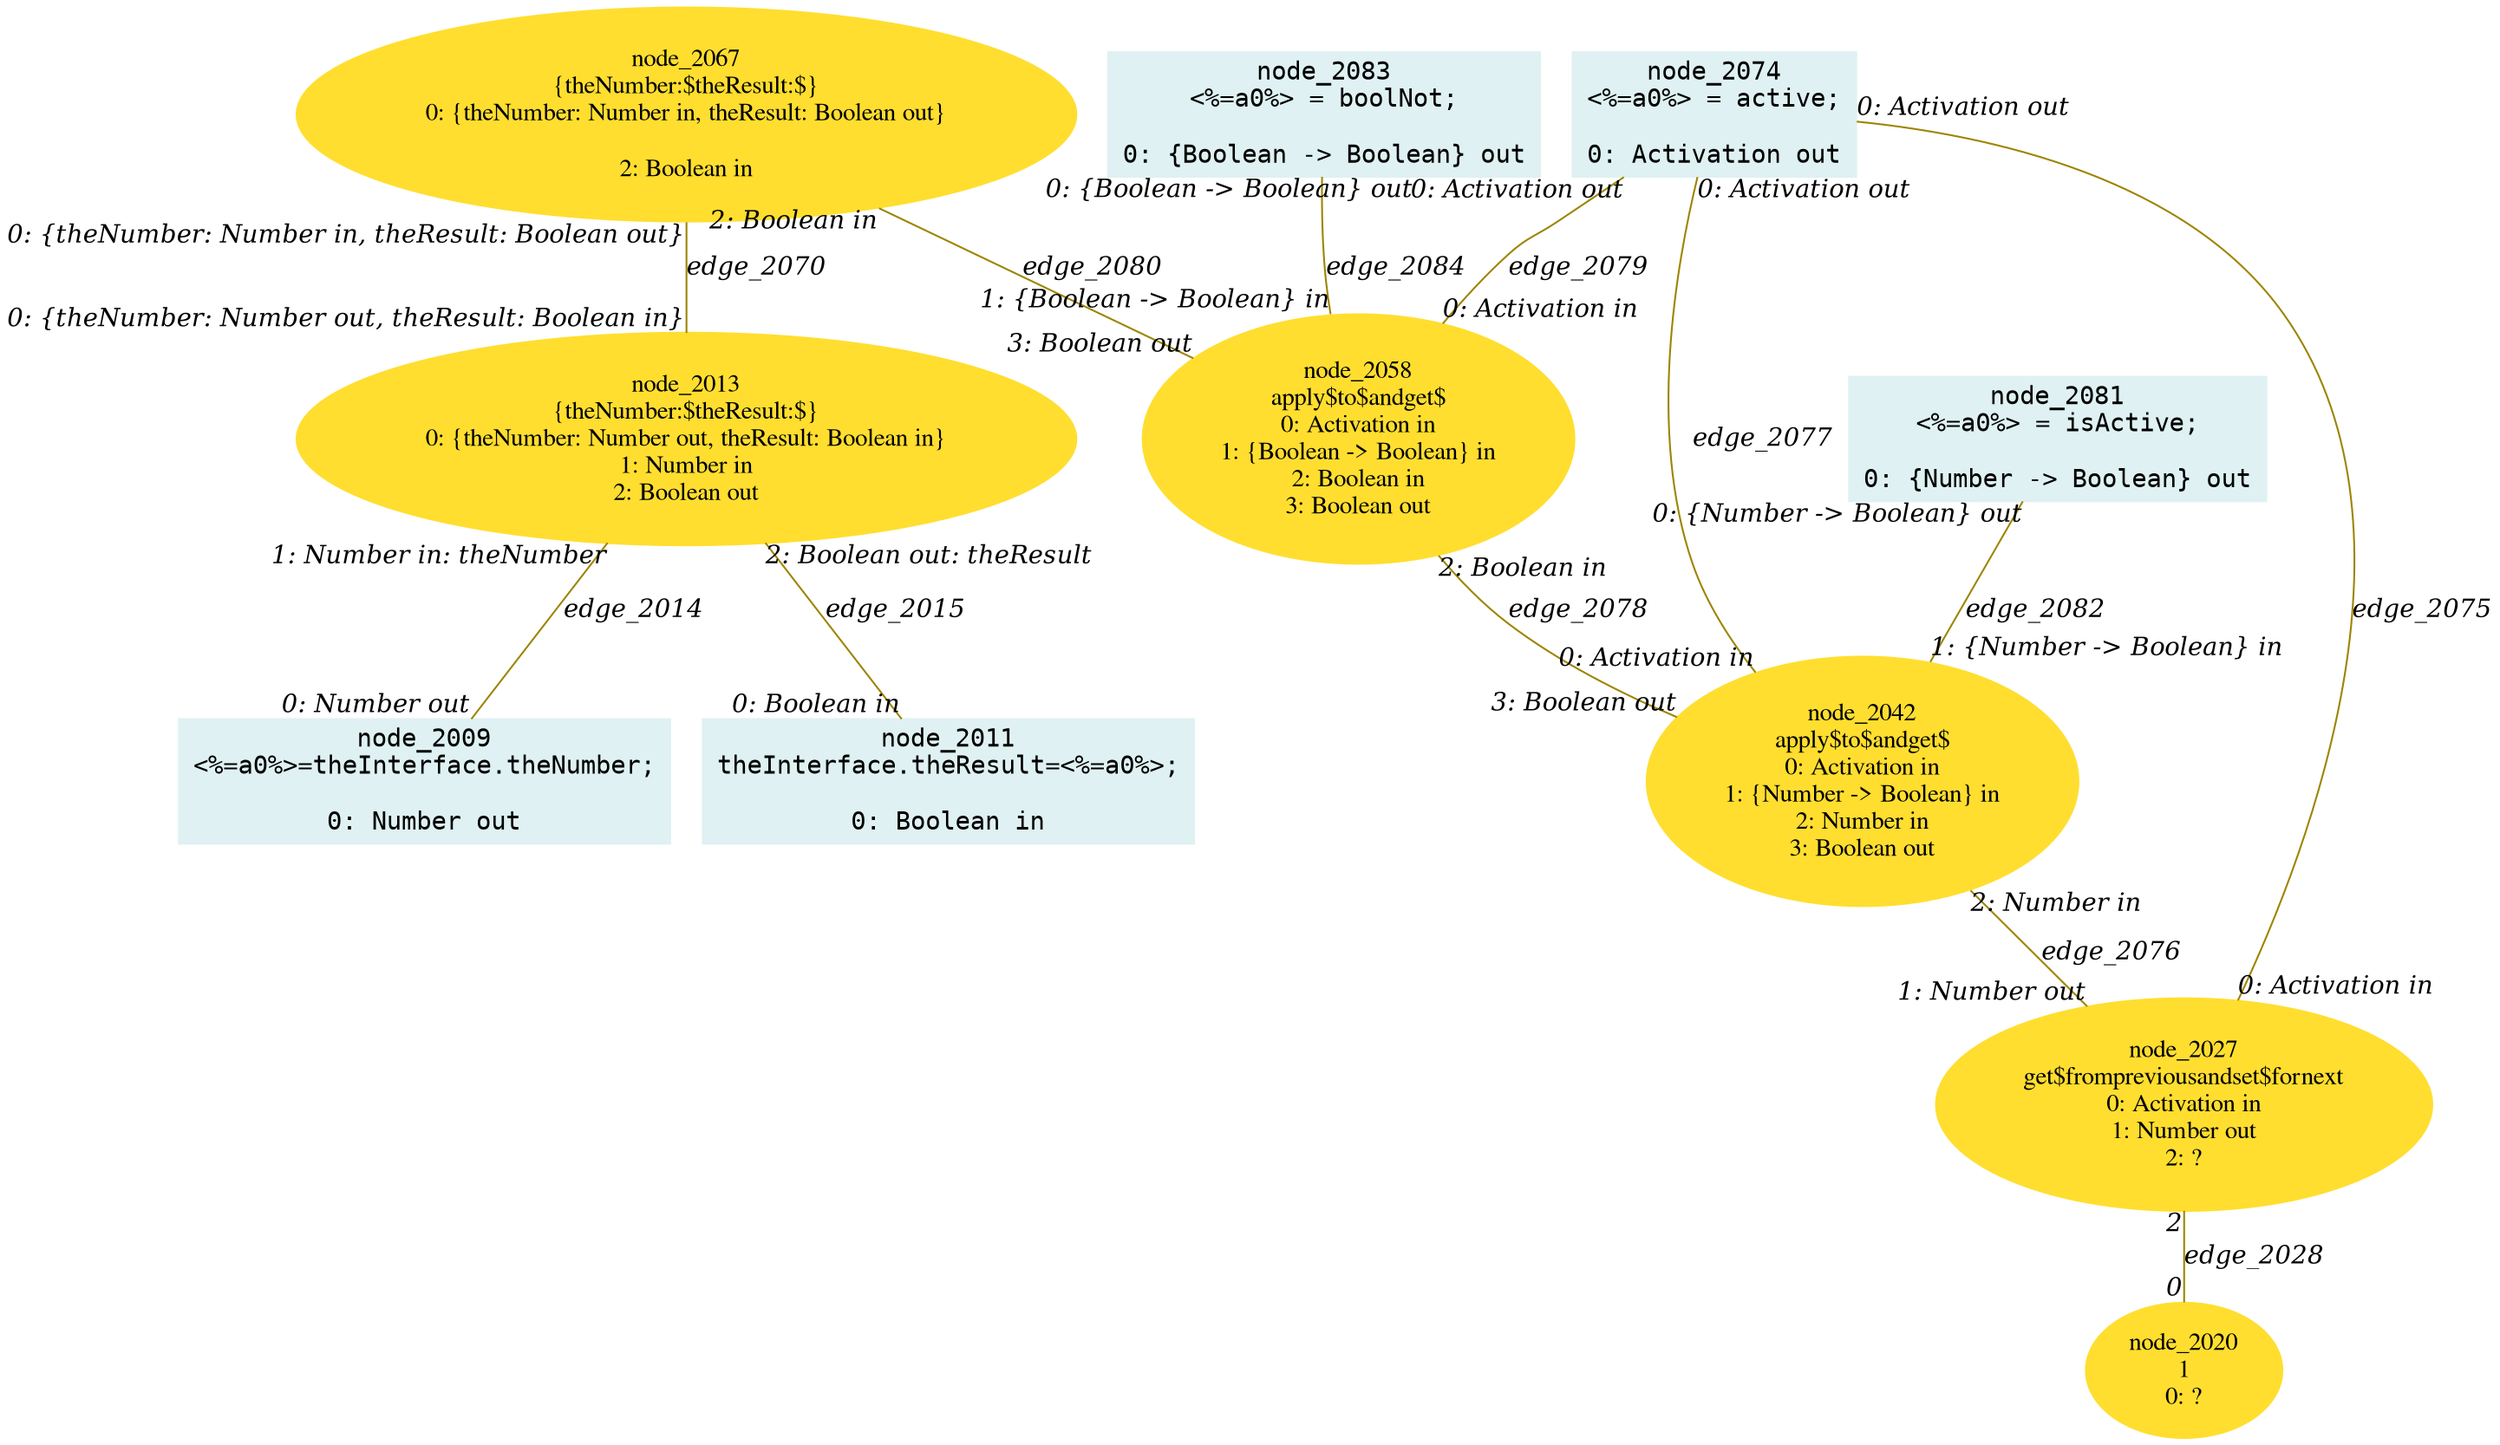 digraph g{node_2009 [shape="box", style="filled", color="#dff1f2", fontname="Courier", label="node_2009
<%=a0%>=theInterface.theNumber;

0: Number out" ]
node_2011 [shape="box", style="filled", color="#dff1f2", fontname="Courier", label="node_2011
theInterface.theResult=<%=a0%>;

0: Boolean in" ]
node_2013 [shape="ellipse", style="filled", color="#ffde2f", fontname="Times", label="node_2013
{theNumber:$theResult:$}
0: {theNumber: Number out, theResult: Boolean in}
1: Number in
2: Boolean out" ]
node_2020 [shape="ellipse", style="filled", color="#ffde2f", fontname="Times", label="node_2020
1
0: ?" ]
node_2027 [shape="ellipse", style="filled", color="#ffde2f", fontname="Times", label="node_2027
get$frompreviousandset$fornext
0: Activation in
1: Number out
2: ?" ]
node_2042 [shape="ellipse", style="filled", color="#ffde2f", fontname="Times", label="node_2042
apply$to$andget$
0: Activation in
1: {Number -> Boolean} in
2: Number in
3: Boolean out" ]
node_2058 [shape="ellipse", style="filled", color="#ffde2f", fontname="Times", label="node_2058
apply$to$andget$
0: Activation in
1: {Boolean -> Boolean} in
2: Boolean in
3: Boolean out" ]
node_2067 [shape="ellipse", style="filled", color="#ffde2f", fontname="Times", label="node_2067
{theNumber:$theResult:$}
0: {theNumber: Number in, theResult: Boolean out}

2: Boolean in" ]
node_2074 [shape="box", style="filled", color="#dff1f2", fontname="Courier", label="node_2074
<%=a0%> = active;

0: Activation out" ]
node_2081 [shape="box", style="filled", color="#dff1f2", fontname="Courier", label="node_2081
<%=a0%> = isActive;

0: {Number -> Boolean} out" ]
node_2083 [shape="box", style="filled", color="#dff1f2", fontname="Courier", label="node_2083
<%=a0%> = boolNot;

0: {Boolean -> Boolean} out" ]
node_2013 -> node_2009 [dir=none, arrowHead=none, fontname="Times-Italic", arrowsize=1, color="#9d8400", label="edge_2014",  headlabel="0: Number out", taillabel="1: Number in: theNumber" ]
node_2013 -> node_2011 [dir=none, arrowHead=none, fontname="Times-Italic", arrowsize=1, color="#9d8400", label="edge_2015",  headlabel="0: Boolean in", taillabel="2: Boolean out: theResult" ]
node_2027 -> node_2020 [dir=none, arrowHead=none, fontname="Times-Italic", arrowsize=1, color="#9d8400", label="edge_2028",  headlabel="0", taillabel="2" ]
node_2067 -> node_2013 [dir=none, arrowHead=none, fontname="Times-Italic", arrowsize=1, color="#9d8400", label="edge_2070",  headlabel="0: {theNumber: Number out, theResult: Boolean in}", taillabel="0: {theNumber: Number in, theResult: Boolean out}" ]
node_2074 -> node_2027 [dir=none, arrowHead=none, fontname="Times-Italic", arrowsize=1, color="#9d8400", label="edge_2075",  headlabel="0: Activation in", taillabel="0: Activation out" ]
node_2042 -> node_2027 [dir=none, arrowHead=none, fontname="Times-Italic", arrowsize=1, color="#9d8400", label="edge_2076",  headlabel="1: Number out", taillabel="2: Number in" ]
node_2074 -> node_2042 [dir=none, arrowHead=none, fontname="Times-Italic", arrowsize=1, color="#9d8400", label="edge_2077",  headlabel="0: Activation in", taillabel="0: Activation out" ]
node_2058 -> node_2042 [dir=none, arrowHead=none, fontname="Times-Italic", arrowsize=1, color="#9d8400", label="edge_2078",  headlabel="3: Boolean out", taillabel="2: Boolean in" ]
node_2074 -> node_2058 [dir=none, arrowHead=none, fontname="Times-Italic", arrowsize=1, color="#9d8400", label="edge_2079",  headlabel="0: Activation in", taillabel="0: Activation out" ]
node_2067 -> node_2058 [dir=none, arrowHead=none, fontname="Times-Italic", arrowsize=1, color="#9d8400", label="edge_2080",  headlabel="3: Boolean out", taillabel="2: Boolean in" ]
node_2081 -> node_2042 [dir=none, arrowHead=none, fontname="Times-Italic", arrowsize=1, color="#9d8400", label="edge_2082",  headlabel="1: {Number -> Boolean} in", taillabel="0: {Number -> Boolean} out" ]
node_2083 -> node_2058 [dir=none, arrowHead=none, fontname="Times-Italic", arrowsize=1, color="#9d8400", label="edge_2084",  headlabel="1: {Boolean -> Boolean} in", taillabel="0: {Boolean -> Boolean} out" ]
}